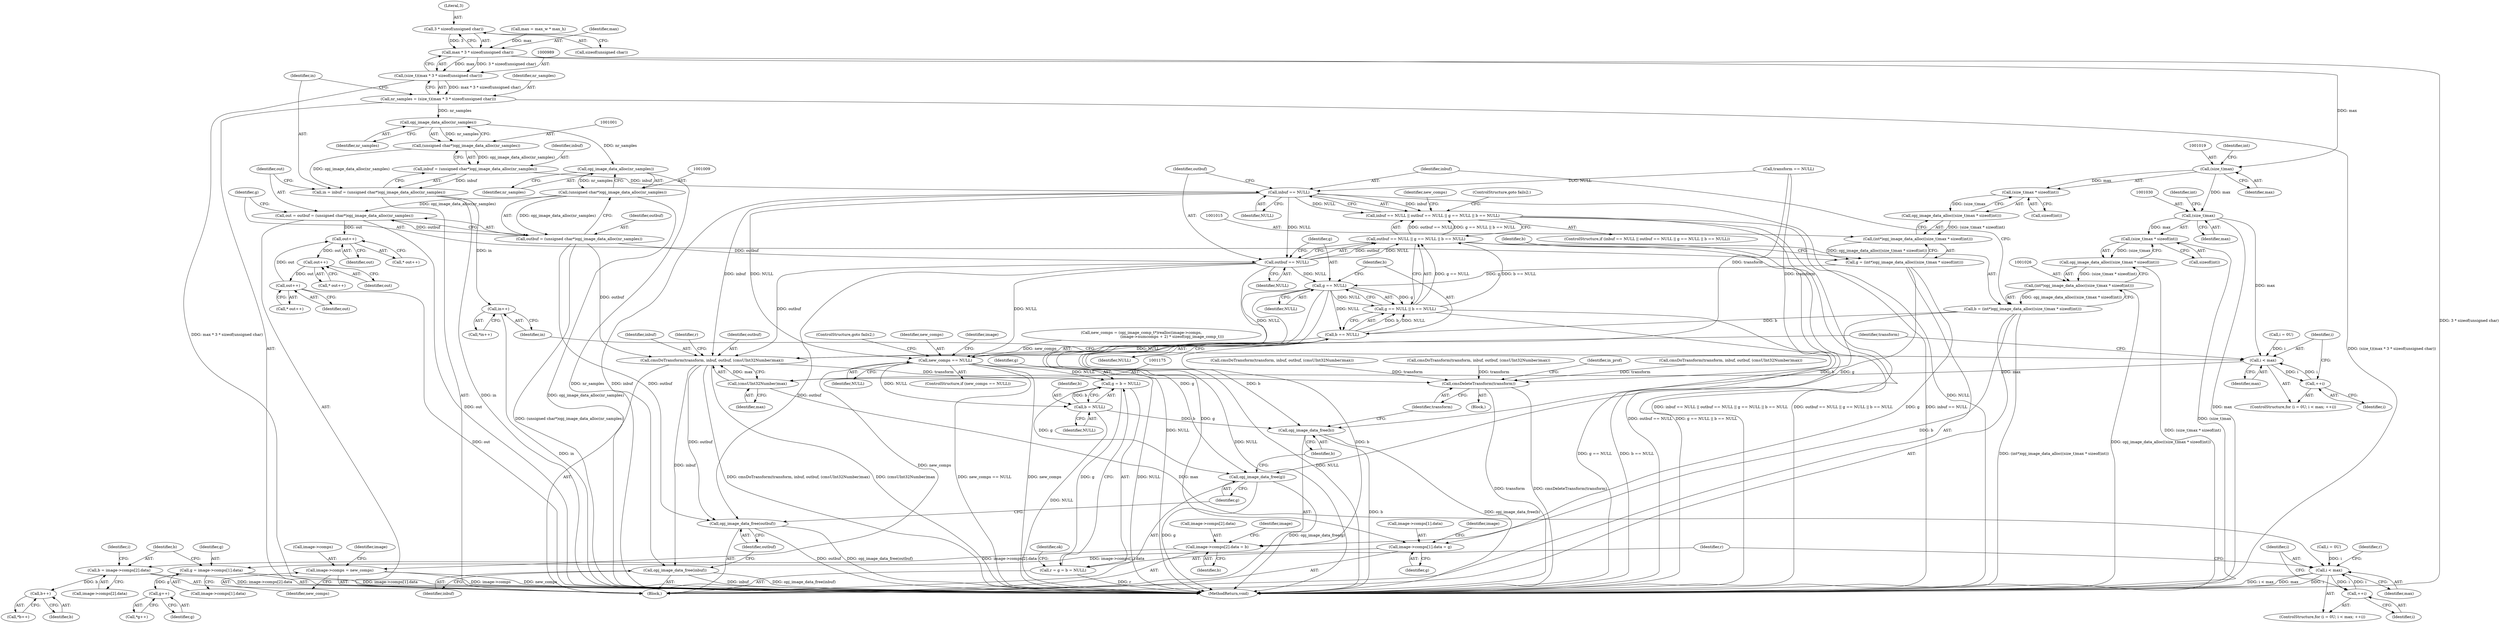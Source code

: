 digraph "0_openjpeg_2e5ab1d9987831c981ff05862e8ccf1381ed58ea@API" {
"1000992" [label="(Call,3 * sizeof(unsigned char))"];
"1000990" [label="(Call,max * 3 * sizeof(unsigned char))"];
"1000988" [label="(Call,(size_t)(max * 3 * sizeof(unsigned char)))"];
"1000986" [label="(Call,nr_samples = (size_t)(max * 3 * sizeof(unsigned char)))"];
"1001002" [label="(Call,opj_image_data_alloc(nr_samples))"];
"1001000" [label="(Call,(unsigned char*)opj_image_data_alloc(nr_samples))"];
"1000996" [label="(Call,in = inbuf = (unsigned char*)opj_image_data_alloc(nr_samples))"];
"1001163" [label="(Call,in++)"];
"1000998" [label="(Call,inbuf = (unsigned char*)opj_image_data_alloc(nr_samples))"];
"1001036" [label="(Call,inbuf == NULL)"];
"1001035" [label="(Call,inbuf == NULL || outbuf == NULL || g == NULL || b == NULL)"];
"1001040" [label="(Call,outbuf == NULL)"];
"1001039" [label="(Call,outbuf == NULL || g == NULL || b == NULL)"];
"1001044" [label="(Call,g == NULL)"];
"1001043" [label="(Call,g == NULL || b == NULL)"];
"1001047" [label="(Call,b == NULL)"];
"1001069" [label="(Call,new_comps == NULL)"];
"1001074" [label="(Call,image->comps = new_comps)"];
"1001243" [label="(Call,g = b = NULL)"];
"1001241" [label="(Call,r = g = b = NULL)"];
"1001256" [label="(Call,opj_image_data_free(g))"];
"1001245" [label="(Call,b = NULL)"];
"1001258" [label="(Call,opj_image_data_free(b))"];
"1001128" [label="(Call,image->comps[2].data = b)"];
"1001195" [label="(Call,b = image->comps[2].data)"];
"1001234" [label="(Call,b++)"];
"1001119" [label="(Call,image->comps[1].data = g)"];
"1001186" [label="(Call,g = image->comps[1].data)"];
"1001225" [label="(Call,g++)"];
"1001170" [label="(Call,cmsDoTransform(transform, inbuf, outbuf, (cmsUInt32Number)max))"];
"1001252" [label="(Call,opj_image_data_free(inbuf))"];
"1001254" [label="(Call,opj_image_data_free(outbuf))"];
"1001546" [label="(Call,cmsDeleteTransform(transform))"];
"1001010" [label="(Call,opj_image_data_alloc(nr_samples))"];
"1001008" [label="(Call,(unsigned char*)opj_image_data_alloc(nr_samples))"];
"1001004" [label="(Call,out = outbuf = (unsigned char*)opj_image_data_alloc(nr_samples))"];
"1001221" [label="(Call,out++)"];
"1001230" [label="(Call,out++)"];
"1001239" [label="(Call,out++)"];
"1001006" [label="(Call,outbuf = (unsigned char*)opj_image_data_alloc(nr_samples))"];
"1001018" [label="(Call,(size_t)max)"];
"1001017" [label="(Call,(size_t)max * sizeof(int))"];
"1001016" [label="(Call,opj_image_data_alloc((size_t)max * sizeof(int)))"];
"1001014" [label="(Call,(int*)opj_image_data_alloc((size_t)max * sizeof(int)))"];
"1001012" [label="(Call,g = (int*)opj_image_data_alloc((size_t)max * sizeof(int)))"];
"1001029" [label="(Call,(size_t)max)"];
"1001028" [label="(Call,(size_t)max * sizeof(int))"];
"1001027" [label="(Call,opj_image_data_alloc((size_t)max * sizeof(int)))"];
"1001025" [label="(Call,(int*)opj_image_data_alloc((size_t)max * sizeof(int)))"];
"1001023" [label="(Call,b = (int*)opj_image_data_alloc((size_t)max * sizeof(int)))"];
"1001155" [label="(Call,i < max)"];
"1001158" [label="(Call,++i)"];
"1001174" [label="(Call,(cmsUInt32Number)max)"];
"1001208" [label="(Call,i < max)"];
"1001211" [label="(Call,++i)"];
"1001041" [label="(Identifier,outbuf)"];
"1001002" [label="(Call,opj_image_data_alloc(nr_samples))"];
"1001252" [label="(Call,opj_image_data_free(inbuf))"];
"1001217" [label="(Identifier,r)"];
"1000994" [label="(Call,sizeof(unsigned char))"];
"1001259" [label="(Identifier,b)"];
"1001206" [label="(Identifier,i)"];
"1001051" [label="(ControlStructure,goto fails2;)"];
"1001068" [label="(ControlStructure,if (new_comps == NULL))"];
"1001208" [label="(Call,i < max)"];
"1001040" [label="(Call,outbuf == NULL)"];
"1001162" [label="(Call,*in++)"];
"1000999" [label="(Identifier,inbuf)"];
"1001209" [label="(Identifier,i)"];
"1001070" [label="(Identifier,new_comps)"];
"1001205" [label="(Call,i = 0U)"];
"1001231" [label="(Identifier,out)"];
"1000993" [label="(Literal,3)"];
"1001196" [label="(Identifier,b)"];
"1001238" [label="(Call,* out++)"];
"1001547" [label="(Identifier,transform)"];
"1001246" [label="(Identifier,b)"];
"1000986" [label="(Call,nr_samples = (size_t)(max * 3 * sizeof(unsigned char)))"];
"1001031" [label="(Identifier,max)"];
"1001243" [label="(Call,g = b = NULL)"];
"1001560" [label="(MethodReturn,void)"];
"1001007" [label="(Identifier,outbuf)"];
"1001247" [label="(Identifier,NULL)"];
"1001127" [label="(Identifier,g)"];
"1001037" [label="(Identifier,inbuf)"];
"1000992" [label="(Call,3 * sizeof(unsigned char))"];
"1000988" [label="(Call,(size_t)(max * 3 * sizeof(unsigned char)))"];
"1001032" [label="(Call,sizeof(int))"];
"1001076" [label="(Identifier,image)"];
"1001254" [label="(Call,opj_image_data_free(outbuf))"];
"1000981" [label="(Call,max = max_w * max_h)"];
"1001221" [label="(Call,out++)"];
"1001044" [label="(Call,g == NULL)"];
"1001157" [label="(Identifier,max)"];
"1001042" [label="(Identifier,NULL)"];
"1001156" [label="(Identifier,i)"];
"1001220" [label="(Call,* out++)"];
"1001034" [label="(ControlStructure,if (inbuf == NULL || outbuf == NULL || g == NULL || b == NULL))"];
"1000991" [label="(Identifier,max)"];
"1001012" [label="(Call,g = (int*)opj_image_data_alloc((size_t)max * sizeof(int)))"];
"1001028" [label="(Call,(size_t)max * sizeof(int))"];
"1001456" [label="(Call,cmsDoTransform(transform, inbuf, outbuf, (cmsUInt32Number)max))"];
"1001239" [label="(Call,out++)"];
"1000113" [label="(Block,)"];
"1001020" [label="(Identifier,max)"];
"1001197" [label="(Call,image->comps[2].data)"];
"1001187" [label="(Identifier,g)"];
"1001204" [label="(ControlStructure,for (i = 0U; i < max; ++i))"];
"1001018" [label="(Call,(size_t)max)"];
"1001052" [label="(Call,new_comps = (opj_image_comp_t*)realloc(image->comps,\n                                                   (image->numcomps + 2) * sizeof(opj_image_comp_t)))"];
"1001022" [label="(Identifier,int)"];
"1001046" [label="(Identifier,NULL)"];
"1000692" [label="(Call,cmsDoTransform(transform, inbuf, outbuf, (cmsUInt32Number)max))"];
"1001152" [label="(Call,i = 0U)"];
"1000975" [label="(Block,)"];
"1001033" [label="(Identifier,int)"];
"1001078" [label="(Identifier,new_comps)"];
"1001043" [label="(Call,g == NULL || b == NULL)"];
"1001222" [label="(Identifier,out)"];
"1001010" [label="(Call,opj_image_data_alloc(nr_samples))"];
"1001047" [label="(Call,b == NULL)"];
"1000990" [label="(Call,max * 3 * sizeof(unsigned char))"];
"1001233" [label="(Call,*b++)"];
"1001017" [label="(Call,(size_t)max * sizeof(int))"];
"1001229" [label="(Call,* out++)"];
"1001120" [label="(Call,image->comps[1].data)"];
"1001128" [label="(Call,image->comps[2].data = b)"];
"1001008" [label="(Call,(unsigned char*)opj_image_data_alloc(nr_samples))"];
"1001027" [label="(Call,opj_image_data_alloc((size_t)max * sizeof(int)))"];
"1001253" [label="(Identifier,inbuf)"];
"1001013" [label="(Identifier,g)"];
"1001073" [label="(ControlStructure,goto fails2;)"];
"1001256" [label="(Call,opj_image_data_free(g))"];
"1001546" [label="(Call,cmsDeleteTransform(transform))"];
"1001225" [label="(Call,g++)"];
"1001234" [label="(Call,b++)"];
"1001151" [label="(ControlStructure,for (i = 0U; i < max; ++i))"];
"1001029" [label="(Call,(size_t)max)"];
"1001170" [label="(Call,cmsDoTransform(transform, inbuf, outbuf, (cmsUInt32Number)max))"];
"1000987" [label="(Identifier,nr_samples)"];
"1001224" [label="(Call,*g++)"];
"1001212" [label="(Identifier,i)"];
"1001245" [label="(Call,b = NULL)"];
"1001075" [label="(Call,image->comps)"];
"1000997" [label="(Identifier,in)"];
"1001082" [label="(Identifier,image)"];
"1001188" [label="(Call,image->comps[1].data)"];
"1001011" [label="(Identifier,nr_samples)"];
"1001139" [label="(Identifier,image)"];
"1001132" [label="(Identifier,image)"];
"1001235" [label="(Identifier,b)"];
"1001211" [label="(Call,++i)"];
"1001006" [label="(Call,outbuf = (unsigned char*)opj_image_data_alloc(nr_samples))"];
"1001172" [label="(Identifier,inbuf)"];
"1001021" [label="(Call,sizeof(int))"];
"1001241" [label="(Call,r = g = b = NULL)"];
"1001025" [label="(Call,(int*)opj_image_data_alloc((size_t)max * sizeof(int)))"];
"1001249" [label="(Identifier,ok)"];
"1001186" [label="(Call,g = image->comps[1].data)"];
"1001242" [label="(Identifier,r)"];
"1001036" [label="(Call,inbuf == NULL)"];
"1001257" [label="(Identifier,g)"];
"1001071" [label="(Identifier,NULL)"];
"1001003" [label="(Identifier,nr_samples)"];
"1001005" [label="(Identifier,out)"];
"1001004" [label="(Call,out = outbuf = (unsigned char*)opj_image_data_alloc(nr_samples))"];
"1001045" [label="(Identifier,g)"];
"1001074" [label="(Call,image->comps = new_comps)"];
"1001171" [label="(Identifier,transform)"];
"1001159" [label="(Identifier,i)"];
"1001155" [label="(Call,i < max)"];
"1001258" [label="(Call,opj_image_data_free(b))"];
"1001549" [label="(Identifier,in_prof)"];
"1001174" [label="(Call,(cmsUInt32Number)max)"];
"1001049" [label="(Identifier,NULL)"];
"1001230" [label="(Call,out++)"];
"1001173" [label="(Identifier,outbuf)"];
"1000998" [label="(Call,inbuf = (unsigned char*)opj_image_data_alloc(nr_samples))"];
"1001035" [label="(Call,inbuf == NULL || outbuf == NULL || g == NULL || b == NULL)"];
"1001158" [label="(Call,++i)"];
"1001023" [label="(Call,b = (int*)opj_image_data_alloc((size_t)max * sizeof(int)))"];
"1001163" [label="(Call,in++)"];
"1001048" [label="(Identifier,b)"];
"1001195" [label="(Call,b = image->comps[2].data)"];
"1000882" [label="(Call,cmsDoTransform(transform, inbuf, outbuf, (cmsUInt32Number)max))"];
"1001119" [label="(Call,image->comps[1].data = g)"];
"1001053" [label="(Identifier,new_comps)"];
"1001129" [label="(Call,image->comps[2].data)"];
"1001226" [label="(Identifier,g)"];
"1001014" [label="(Call,(int*)opj_image_data_alloc((size_t)max * sizeof(int)))"];
"1001039" [label="(Call,outbuf == NULL || g == NULL || b == NULL)"];
"1001164" [label="(Identifier,in)"];
"1001016" [label="(Call,opj_image_data_alloc((size_t)max * sizeof(int)))"];
"1000492" [label="(Call,transform == NULL)"];
"1000996" [label="(Call,in = inbuf = (unsigned char*)opj_image_data_alloc(nr_samples))"];
"1001038" [label="(Identifier,NULL)"];
"1001136" [label="(Identifier,b)"];
"1001240" [label="(Identifier,out)"];
"1001069" [label="(Call,new_comps == NULL)"];
"1001176" [label="(Identifier,max)"];
"1001000" [label="(Call,(unsigned char*)opj_image_data_alloc(nr_samples))"];
"1001178" [label="(Identifier,r)"];
"1001255" [label="(Identifier,outbuf)"];
"1001024" [label="(Identifier,b)"];
"1001210" [label="(Identifier,max)"];
"1001244" [label="(Identifier,g)"];
"1000992" -> "1000990"  [label="AST: "];
"1000992" -> "1000994"  [label="CFG: "];
"1000993" -> "1000992"  [label="AST: "];
"1000994" -> "1000992"  [label="AST: "];
"1000990" -> "1000992"  [label="CFG: "];
"1000992" -> "1000990"  [label="DDG: 3"];
"1000990" -> "1000988"  [label="AST: "];
"1000991" -> "1000990"  [label="AST: "];
"1000988" -> "1000990"  [label="CFG: "];
"1000990" -> "1001560"  [label="DDG: 3 * sizeof(unsigned char)"];
"1000990" -> "1000988"  [label="DDG: max"];
"1000990" -> "1000988"  [label="DDG: 3 * sizeof(unsigned char)"];
"1000981" -> "1000990"  [label="DDG: max"];
"1000990" -> "1001018"  [label="DDG: max"];
"1000988" -> "1000986"  [label="AST: "];
"1000989" -> "1000988"  [label="AST: "];
"1000986" -> "1000988"  [label="CFG: "];
"1000988" -> "1001560"  [label="DDG: max * 3 * sizeof(unsigned char)"];
"1000988" -> "1000986"  [label="DDG: max * 3 * sizeof(unsigned char)"];
"1000986" -> "1000975"  [label="AST: "];
"1000987" -> "1000986"  [label="AST: "];
"1000997" -> "1000986"  [label="CFG: "];
"1000986" -> "1001560"  [label="DDG: (size_t)(max * 3 * sizeof(unsigned char))"];
"1000986" -> "1001002"  [label="DDG: nr_samples"];
"1001002" -> "1001000"  [label="AST: "];
"1001002" -> "1001003"  [label="CFG: "];
"1001003" -> "1001002"  [label="AST: "];
"1001000" -> "1001002"  [label="CFG: "];
"1001002" -> "1001000"  [label="DDG: nr_samples"];
"1001002" -> "1001010"  [label="DDG: nr_samples"];
"1001000" -> "1000998"  [label="AST: "];
"1001001" -> "1001000"  [label="AST: "];
"1000998" -> "1001000"  [label="CFG: "];
"1001000" -> "1000996"  [label="DDG: opj_image_data_alloc(nr_samples)"];
"1001000" -> "1000998"  [label="DDG: opj_image_data_alloc(nr_samples)"];
"1000996" -> "1000975"  [label="AST: "];
"1000996" -> "1000998"  [label="CFG: "];
"1000997" -> "1000996"  [label="AST: "];
"1000998" -> "1000996"  [label="AST: "];
"1001005" -> "1000996"  [label="CFG: "];
"1000996" -> "1001560"  [label="DDG: in"];
"1000998" -> "1000996"  [label="DDG: inbuf"];
"1000996" -> "1001163"  [label="DDG: in"];
"1001163" -> "1001162"  [label="AST: "];
"1001163" -> "1001164"  [label="CFG: "];
"1001164" -> "1001163"  [label="AST: "];
"1001162" -> "1001163"  [label="CFG: "];
"1001163" -> "1001560"  [label="DDG: in"];
"1000999" -> "1000998"  [label="AST: "];
"1000998" -> "1001036"  [label="DDG: inbuf"];
"1001036" -> "1001035"  [label="AST: "];
"1001036" -> "1001038"  [label="CFG: "];
"1001037" -> "1001036"  [label="AST: "];
"1001038" -> "1001036"  [label="AST: "];
"1001041" -> "1001036"  [label="CFG: "];
"1001035" -> "1001036"  [label="CFG: "];
"1001036" -> "1001560"  [label="DDG: NULL"];
"1001036" -> "1001035"  [label="DDG: inbuf"];
"1001036" -> "1001035"  [label="DDG: NULL"];
"1000492" -> "1001036"  [label="DDG: NULL"];
"1001036" -> "1001040"  [label="DDG: NULL"];
"1001036" -> "1001069"  [label="DDG: NULL"];
"1001036" -> "1001170"  [label="DDG: inbuf"];
"1001036" -> "1001252"  [label="DDG: inbuf"];
"1001035" -> "1001034"  [label="AST: "];
"1001035" -> "1001039"  [label="CFG: "];
"1001039" -> "1001035"  [label="AST: "];
"1001051" -> "1001035"  [label="CFG: "];
"1001053" -> "1001035"  [label="CFG: "];
"1001035" -> "1001560"  [label="DDG: inbuf == NULL"];
"1001035" -> "1001560"  [label="DDG: inbuf == NULL || outbuf == NULL || g == NULL || b == NULL"];
"1001035" -> "1001560"  [label="DDG: outbuf == NULL || g == NULL || b == NULL"];
"1001039" -> "1001035"  [label="DDG: outbuf == NULL"];
"1001039" -> "1001035"  [label="DDG: g == NULL || b == NULL"];
"1001040" -> "1001039"  [label="AST: "];
"1001040" -> "1001042"  [label="CFG: "];
"1001041" -> "1001040"  [label="AST: "];
"1001042" -> "1001040"  [label="AST: "];
"1001045" -> "1001040"  [label="CFG: "];
"1001039" -> "1001040"  [label="CFG: "];
"1001040" -> "1001560"  [label="DDG: NULL"];
"1001040" -> "1001039"  [label="DDG: outbuf"];
"1001040" -> "1001039"  [label="DDG: NULL"];
"1001006" -> "1001040"  [label="DDG: outbuf"];
"1001040" -> "1001044"  [label="DDG: NULL"];
"1001040" -> "1001069"  [label="DDG: NULL"];
"1001040" -> "1001170"  [label="DDG: outbuf"];
"1001040" -> "1001254"  [label="DDG: outbuf"];
"1001039" -> "1001043"  [label="CFG: "];
"1001043" -> "1001039"  [label="AST: "];
"1001039" -> "1001560"  [label="DDG: outbuf == NULL"];
"1001039" -> "1001560"  [label="DDG: g == NULL || b == NULL"];
"1001043" -> "1001039"  [label="DDG: g == NULL"];
"1001043" -> "1001039"  [label="DDG: b == NULL"];
"1001044" -> "1001043"  [label="AST: "];
"1001044" -> "1001046"  [label="CFG: "];
"1001045" -> "1001044"  [label="AST: "];
"1001046" -> "1001044"  [label="AST: "];
"1001048" -> "1001044"  [label="CFG: "];
"1001043" -> "1001044"  [label="CFG: "];
"1001044" -> "1001560"  [label="DDG: NULL"];
"1001044" -> "1001043"  [label="DDG: g"];
"1001044" -> "1001043"  [label="DDG: NULL"];
"1001012" -> "1001044"  [label="DDG: g"];
"1001044" -> "1001047"  [label="DDG: NULL"];
"1001044" -> "1001069"  [label="DDG: NULL"];
"1001044" -> "1001119"  [label="DDG: g"];
"1001044" -> "1001256"  [label="DDG: g"];
"1001043" -> "1001047"  [label="CFG: "];
"1001047" -> "1001043"  [label="AST: "];
"1001043" -> "1001560"  [label="DDG: g == NULL"];
"1001043" -> "1001560"  [label="DDG: b == NULL"];
"1001047" -> "1001043"  [label="DDG: b"];
"1001047" -> "1001043"  [label="DDG: NULL"];
"1001047" -> "1001049"  [label="CFG: "];
"1001048" -> "1001047"  [label="AST: "];
"1001049" -> "1001047"  [label="AST: "];
"1001047" -> "1001560"  [label="DDG: NULL"];
"1001023" -> "1001047"  [label="DDG: b"];
"1001047" -> "1001069"  [label="DDG: NULL"];
"1001047" -> "1001128"  [label="DDG: b"];
"1001047" -> "1001258"  [label="DDG: b"];
"1001069" -> "1001068"  [label="AST: "];
"1001069" -> "1001071"  [label="CFG: "];
"1001070" -> "1001069"  [label="AST: "];
"1001071" -> "1001069"  [label="AST: "];
"1001073" -> "1001069"  [label="CFG: "];
"1001076" -> "1001069"  [label="CFG: "];
"1001069" -> "1001560"  [label="DDG: new_comps == NULL"];
"1001069" -> "1001560"  [label="DDG: new_comps"];
"1001069" -> "1001560"  [label="DDG: NULL"];
"1001052" -> "1001069"  [label="DDG: new_comps"];
"1001069" -> "1001074"  [label="DDG: new_comps"];
"1001069" -> "1001243"  [label="DDG: NULL"];
"1001069" -> "1001245"  [label="DDG: NULL"];
"1001074" -> "1000975"  [label="AST: "];
"1001074" -> "1001078"  [label="CFG: "];
"1001075" -> "1001074"  [label="AST: "];
"1001078" -> "1001074"  [label="AST: "];
"1001082" -> "1001074"  [label="CFG: "];
"1001074" -> "1001560"  [label="DDG: image->comps"];
"1001074" -> "1001560"  [label="DDG: new_comps"];
"1001243" -> "1001241"  [label="AST: "];
"1001243" -> "1001245"  [label="CFG: "];
"1001244" -> "1001243"  [label="AST: "];
"1001245" -> "1001243"  [label="AST: "];
"1001241" -> "1001243"  [label="CFG: "];
"1001243" -> "1001241"  [label="DDG: g"];
"1001245" -> "1001243"  [label="DDG: b"];
"1001243" -> "1001256"  [label="DDG: g"];
"1001241" -> "1000975"  [label="AST: "];
"1001242" -> "1001241"  [label="AST: "];
"1001249" -> "1001241"  [label="CFG: "];
"1001241" -> "1001560"  [label="DDG: r"];
"1001256" -> "1000975"  [label="AST: "];
"1001256" -> "1001257"  [label="CFG: "];
"1001257" -> "1001256"  [label="AST: "];
"1001259" -> "1001256"  [label="CFG: "];
"1001256" -> "1001560"  [label="DDG: g"];
"1001256" -> "1001560"  [label="DDG: opj_image_data_free(g)"];
"1001012" -> "1001256"  [label="DDG: g"];
"1001245" -> "1001247"  [label="CFG: "];
"1001246" -> "1001245"  [label="AST: "];
"1001247" -> "1001245"  [label="AST: "];
"1001245" -> "1001560"  [label="DDG: NULL"];
"1001245" -> "1001258"  [label="DDG: b"];
"1001258" -> "1000975"  [label="AST: "];
"1001258" -> "1001259"  [label="CFG: "];
"1001259" -> "1001258"  [label="AST: "];
"1001547" -> "1001258"  [label="CFG: "];
"1001258" -> "1001560"  [label="DDG: opj_image_data_free(b)"];
"1001258" -> "1001560"  [label="DDG: b"];
"1001023" -> "1001258"  [label="DDG: b"];
"1001128" -> "1000975"  [label="AST: "];
"1001128" -> "1001136"  [label="CFG: "];
"1001129" -> "1001128"  [label="AST: "];
"1001136" -> "1001128"  [label="AST: "];
"1001139" -> "1001128"  [label="CFG: "];
"1001023" -> "1001128"  [label="DDG: b"];
"1001128" -> "1001195"  [label="DDG: image->comps[2].data"];
"1001195" -> "1000975"  [label="AST: "];
"1001195" -> "1001197"  [label="CFG: "];
"1001196" -> "1001195"  [label="AST: "];
"1001197" -> "1001195"  [label="AST: "];
"1001206" -> "1001195"  [label="CFG: "];
"1001195" -> "1001560"  [label="DDG: image->comps[2].data"];
"1001195" -> "1001234"  [label="DDG: b"];
"1001234" -> "1001233"  [label="AST: "];
"1001234" -> "1001235"  [label="CFG: "];
"1001235" -> "1001234"  [label="AST: "];
"1001233" -> "1001234"  [label="CFG: "];
"1001119" -> "1000975"  [label="AST: "];
"1001119" -> "1001127"  [label="CFG: "];
"1001120" -> "1001119"  [label="AST: "];
"1001127" -> "1001119"  [label="AST: "];
"1001132" -> "1001119"  [label="CFG: "];
"1001012" -> "1001119"  [label="DDG: g"];
"1001119" -> "1001186"  [label="DDG: image->comps[1].data"];
"1001186" -> "1000975"  [label="AST: "];
"1001186" -> "1001188"  [label="CFG: "];
"1001187" -> "1001186"  [label="AST: "];
"1001188" -> "1001186"  [label="AST: "];
"1001196" -> "1001186"  [label="CFG: "];
"1001186" -> "1001560"  [label="DDG: image->comps[1].data"];
"1001186" -> "1001225"  [label="DDG: g"];
"1001225" -> "1001224"  [label="AST: "];
"1001225" -> "1001226"  [label="CFG: "];
"1001226" -> "1001225"  [label="AST: "];
"1001224" -> "1001225"  [label="CFG: "];
"1001170" -> "1000975"  [label="AST: "];
"1001170" -> "1001174"  [label="CFG: "];
"1001171" -> "1001170"  [label="AST: "];
"1001172" -> "1001170"  [label="AST: "];
"1001173" -> "1001170"  [label="AST: "];
"1001174" -> "1001170"  [label="AST: "];
"1001178" -> "1001170"  [label="CFG: "];
"1001170" -> "1001560"  [label="DDG: cmsDoTransform(transform, inbuf, outbuf, (cmsUInt32Number)max)"];
"1001170" -> "1001560"  [label="DDG: (cmsUInt32Number)max"];
"1000492" -> "1001170"  [label="DDG: transform"];
"1001006" -> "1001170"  [label="DDG: outbuf"];
"1001174" -> "1001170"  [label="DDG: max"];
"1001170" -> "1001252"  [label="DDG: inbuf"];
"1001170" -> "1001254"  [label="DDG: outbuf"];
"1001170" -> "1001546"  [label="DDG: transform"];
"1001252" -> "1000975"  [label="AST: "];
"1001252" -> "1001253"  [label="CFG: "];
"1001253" -> "1001252"  [label="AST: "];
"1001255" -> "1001252"  [label="CFG: "];
"1001252" -> "1001560"  [label="DDG: inbuf"];
"1001252" -> "1001560"  [label="DDG: opj_image_data_free(inbuf)"];
"1001254" -> "1000975"  [label="AST: "];
"1001254" -> "1001255"  [label="CFG: "];
"1001255" -> "1001254"  [label="AST: "];
"1001257" -> "1001254"  [label="CFG: "];
"1001254" -> "1001560"  [label="DDG: opj_image_data_free(outbuf)"];
"1001254" -> "1001560"  [label="DDG: outbuf"];
"1001006" -> "1001254"  [label="DDG: outbuf"];
"1001546" -> "1000113"  [label="AST: "];
"1001546" -> "1001547"  [label="CFG: "];
"1001547" -> "1001546"  [label="AST: "];
"1001549" -> "1001546"  [label="CFG: "];
"1001546" -> "1001560"  [label="DDG: transform"];
"1001546" -> "1001560"  [label="DDG: cmsDeleteTransform(transform)"];
"1000692" -> "1001546"  [label="DDG: transform"];
"1000882" -> "1001546"  [label="DDG: transform"];
"1000492" -> "1001546"  [label="DDG: transform"];
"1001456" -> "1001546"  [label="DDG: transform"];
"1001010" -> "1001008"  [label="AST: "];
"1001010" -> "1001011"  [label="CFG: "];
"1001011" -> "1001010"  [label="AST: "];
"1001008" -> "1001010"  [label="CFG: "];
"1001010" -> "1001560"  [label="DDG: nr_samples"];
"1001010" -> "1001008"  [label="DDG: nr_samples"];
"1001008" -> "1001006"  [label="AST: "];
"1001009" -> "1001008"  [label="AST: "];
"1001006" -> "1001008"  [label="CFG: "];
"1001008" -> "1001560"  [label="DDG: opj_image_data_alloc(nr_samples)"];
"1001008" -> "1001004"  [label="DDG: opj_image_data_alloc(nr_samples)"];
"1001008" -> "1001006"  [label="DDG: opj_image_data_alloc(nr_samples)"];
"1001004" -> "1000975"  [label="AST: "];
"1001004" -> "1001006"  [label="CFG: "];
"1001005" -> "1001004"  [label="AST: "];
"1001006" -> "1001004"  [label="AST: "];
"1001013" -> "1001004"  [label="CFG: "];
"1001004" -> "1001560"  [label="DDG: out"];
"1001006" -> "1001004"  [label="DDG: outbuf"];
"1001004" -> "1001221"  [label="DDG: out"];
"1001221" -> "1001220"  [label="AST: "];
"1001221" -> "1001222"  [label="CFG: "];
"1001222" -> "1001221"  [label="AST: "];
"1001220" -> "1001221"  [label="CFG: "];
"1001239" -> "1001221"  [label="DDG: out"];
"1001221" -> "1001230"  [label="DDG: out"];
"1001230" -> "1001229"  [label="AST: "];
"1001230" -> "1001231"  [label="CFG: "];
"1001231" -> "1001230"  [label="AST: "];
"1001229" -> "1001230"  [label="CFG: "];
"1001230" -> "1001239"  [label="DDG: out"];
"1001239" -> "1001238"  [label="AST: "];
"1001239" -> "1001240"  [label="CFG: "];
"1001240" -> "1001239"  [label="AST: "];
"1001238" -> "1001239"  [label="CFG: "];
"1001239" -> "1001560"  [label="DDG: out"];
"1001007" -> "1001006"  [label="AST: "];
"1001006" -> "1001560"  [label="DDG: (unsigned char*)opj_image_data_alloc(nr_samples)"];
"1001018" -> "1001017"  [label="AST: "];
"1001018" -> "1001020"  [label="CFG: "];
"1001019" -> "1001018"  [label="AST: "];
"1001020" -> "1001018"  [label="AST: "];
"1001022" -> "1001018"  [label="CFG: "];
"1001018" -> "1001017"  [label="DDG: max"];
"1001018" -> "1001029"  [label="DDG: max"];
"1001017" -> "1001016"  [label="AST: "];
"1001017" -> "1001021"  [label="CFG: "];
"1001021" -> "1001017"  [label="AST: "];
"1001016" -> "1001017"  [label="CFG: "];
"1001017" -> "1001016"  [label="DDG: (size_t)max"];
"1001016" -> "1001014"  [label="AST: "];
"1001014" -> "1001016"  [label="CFG: "];
"1001016" -> "1001014"  [label="DDG: (size_t)max * sizeof(int)"];
"1001014" -> "1001012"  [label="AST: "];
"1001015" -> "1001014"  [label="AST: "];
"1001012" -> "1001014"  [label="CFG: "];
"1001014" -> "1001012"  [label="DDG: opj_image_data_alloc((size_t)max * sizeof(int))"];
"1001012" -> "1000975"  [label="AST: "];
"1001013" -> "1001012"  [label="AST: "];
"1001024" -> "1001012"  [label="CFG: "];
"1001029" -> "1001028"  [label="AST: "];
"1001029" -> "1001031"  [label="CFG: "];
"1001030" -> "1001029"  [label="AST: "];
"1001031" -> "1001029"  [label="AST: "];
"1001033" -> "1001029"  [label="CFG: "];
"1001029" -> "1001560"  [label="DDG: max"];
"1001029" -> "1001028"  [label="DDG: max"];
"1001029" -> "1001155"  [label="DDG: max"];
"1001028" -> "1001027"  [label="AST: "];
"1001028" -> "1001032"  [label="CFG: "];
"1001032" -> "1001028"  [label="AST: "];
"1001027" -> "1001028"  [label="CFG: "];
"1001028" -> "1001560"  [label="DDG: (size_t)max"];
"1001028" -> "1001027"  [label="DDG: (size_t)max"];
"1001027" -> "1001025"  [label="AST: "];
"1001025" -> "1001027"  [label="CFG: "];
"1001027" -> "1001560"  [label="DDG: (size_t)max * sizeof(int)"];
"1001027" -> "1001025"  [label="DDG: (size_t)max * sizeof(int)"];
"1001025" -> "1001023"  [label="AST: "];
"1001026" -> "1001025"  [label="AST: "];
"1001023" -> "1001025"  [label="CFG: "];
"1001025" -> "1001560"  [label="DDG: opj_image_data_alloc((size_t)max * sizeof(int))"];
"1001025" -> "1001023"  [label="DDG: opj_image_data_alloc((size_t)max * sizeof(int))"];
"1001023" -> "1000975"  [label="AST: "];
"1001024" -> "1001023"  [label="AST: "];
"1001037" -> "1001023"  [label="CFG: "];
"1001023" -> "1001560"  [label="DDG: (int*)opj_image_data_alloc((size_t)max * sizeof(int))"];
"1001155" -> "1001151"  [label="AST: "];
"1001155" -> "1001157"  [label="CFG: "];
"1001156" -> "1001155"  [label="AST: "];
"1001157" -> "1001155"  [label="AST: "];
"1001164" -> "1001155"  [label="CFG: "];
"1001171" -> "1001155"  [label="CFG: "];
"1001158" -> "1001155"  [label="DDG: i"];
"1001152" -> "1001155"  [label="DDG: i"];
"1001155" -> "1001158"  [label="DDG: i"];
"1001155" -> "1001174"  [label="DDG: max"];
"1001158" -> "1001151"  [label="AST: "];
"1001158" -> "1001159"  [label="CFG: "];
"1001159" -> "1001158"  [label="AST: "];
"1001156" -> "1001158"  [label="CFG: "];
"1001174" -> "1001176"  [label="CFG: "];
"1001175" -> "1001174"  [label="AST: "];
"1001176" -> "1001174"  [label="AST: "];
"1001174" -> "1001208"  [label="DDG: max"];
"1001208" -> "1001204"  [label="AST: "];
"1001208" -> "1001210"  [label="CFG: "];
"1001209" -> "1001208"  [label="AST: "];
"1001210" -> "1001208"  [label="AST: "];
"1001217" -> "1001208"  [label="CFG: "];
"1001242" -> "1001208"  [label="CFG: "];
"1001208" -> "1001560"  [label="DDG: i"];
"1001208" -> "1001560"  [label="DDG: i < max"];
"1001208" -> "1001560"  [label="DDG: max"];
"1001205" -> "1001208"  [label="DDG: i"];
"1001211" -> "1001208"  [label="DDG: i"];
"1001208" -> "1001211"  [label="DDG: i"];
"1001211" -> "1001204"  [label="AST: "];
"1001211" -> "1001212"  [label="CFG: "];
"1001212" -> "1001211"  [label="AST: "];
"1001209" -> "1001211"  [label="CFG: "];
}

